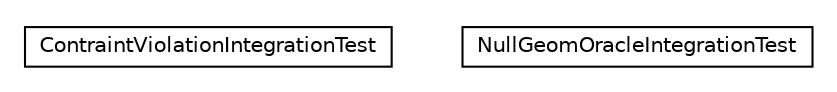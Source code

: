 #!/usr/local/bin/dot
#
# Class diagram 
# Generated by UMLGraph version R5_6-24-gf6e263 (http://www.umlgraph.org/)
#

digraph G {
	edge [fontname="Helvetica",fontsize=10,labelfontname="Helvetica",labelfontsize=10];
	node [fontname="Helvetica",fontsize=10,shape=plaintext];
	nodesep=0.25;
	ranksep=0.5;
	// nl.b3p.brmo.loader.jdbc.ContraintViolationIntegrationTest
	c41 [label=<<table title="nl.b3p.brmo.loader.jdbc.ContraintViolationIntegrationTest" border="0" cellborder="1" cellspacing="0" cellpadding="2" port="p" href="./ContraintViolationIntegrationTest.html">
		<tr><td><table border="0" cellspacing="0" cellpadding="1">
<tr><td align="center" balign="center"> ContraintViolationIntegrationTest </td></tr>
		</table></td></tr>
		</table>>, URL="./ContraintViolationIntegrationTest.html", fontname="Helvetica", fontcolor="black", fontsize=10.0];
	// nl.b3p.brmo.loader.jdbc.NullGeomOracleIntegrationTest
	c42 [label=<<table title="nl.b3p.brmo.loader.jdbc.NullGeomOracleIntegrationTest" border="0" cellborder="1" cellspacing="0" cellpadding="2" port="p" href="./NullGeomOracleIntegrationTest.html">
		<tr><td><table border="0" cellspacing="0" cellpadding="1">
<tr><td align="center" balign="center"> NullGeomOracleIntegrationTest </td></tr>
		</table></td></tr>
		</table>>, URL="./NullGeomOracleIntegrationTest.html", fontname="Helvetica", fontcolor="black", fontsize=10.0];
}


